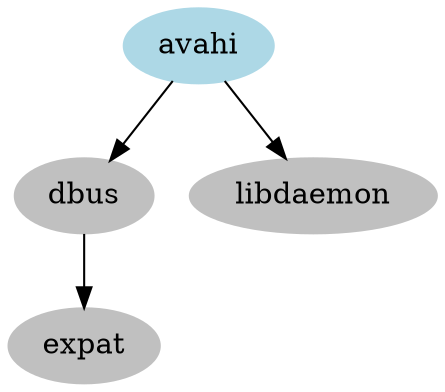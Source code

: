 digraph G {
avahi [label = "avahi"]
avahi [color=lightblue,style=filled]
avahi -> dbus [dir=forward]
dbus [label = "dbus"]
dbus [color=grey,style=filled]
dbus -> expat [dir=forward]
expat [label = "expat"]
expat [color=grey,style=filled]
avahi -> libdaemon [dir=forward]
libdaemon [label = "libdaemon"]
libdaemon [color=grey,style=filled]
}
